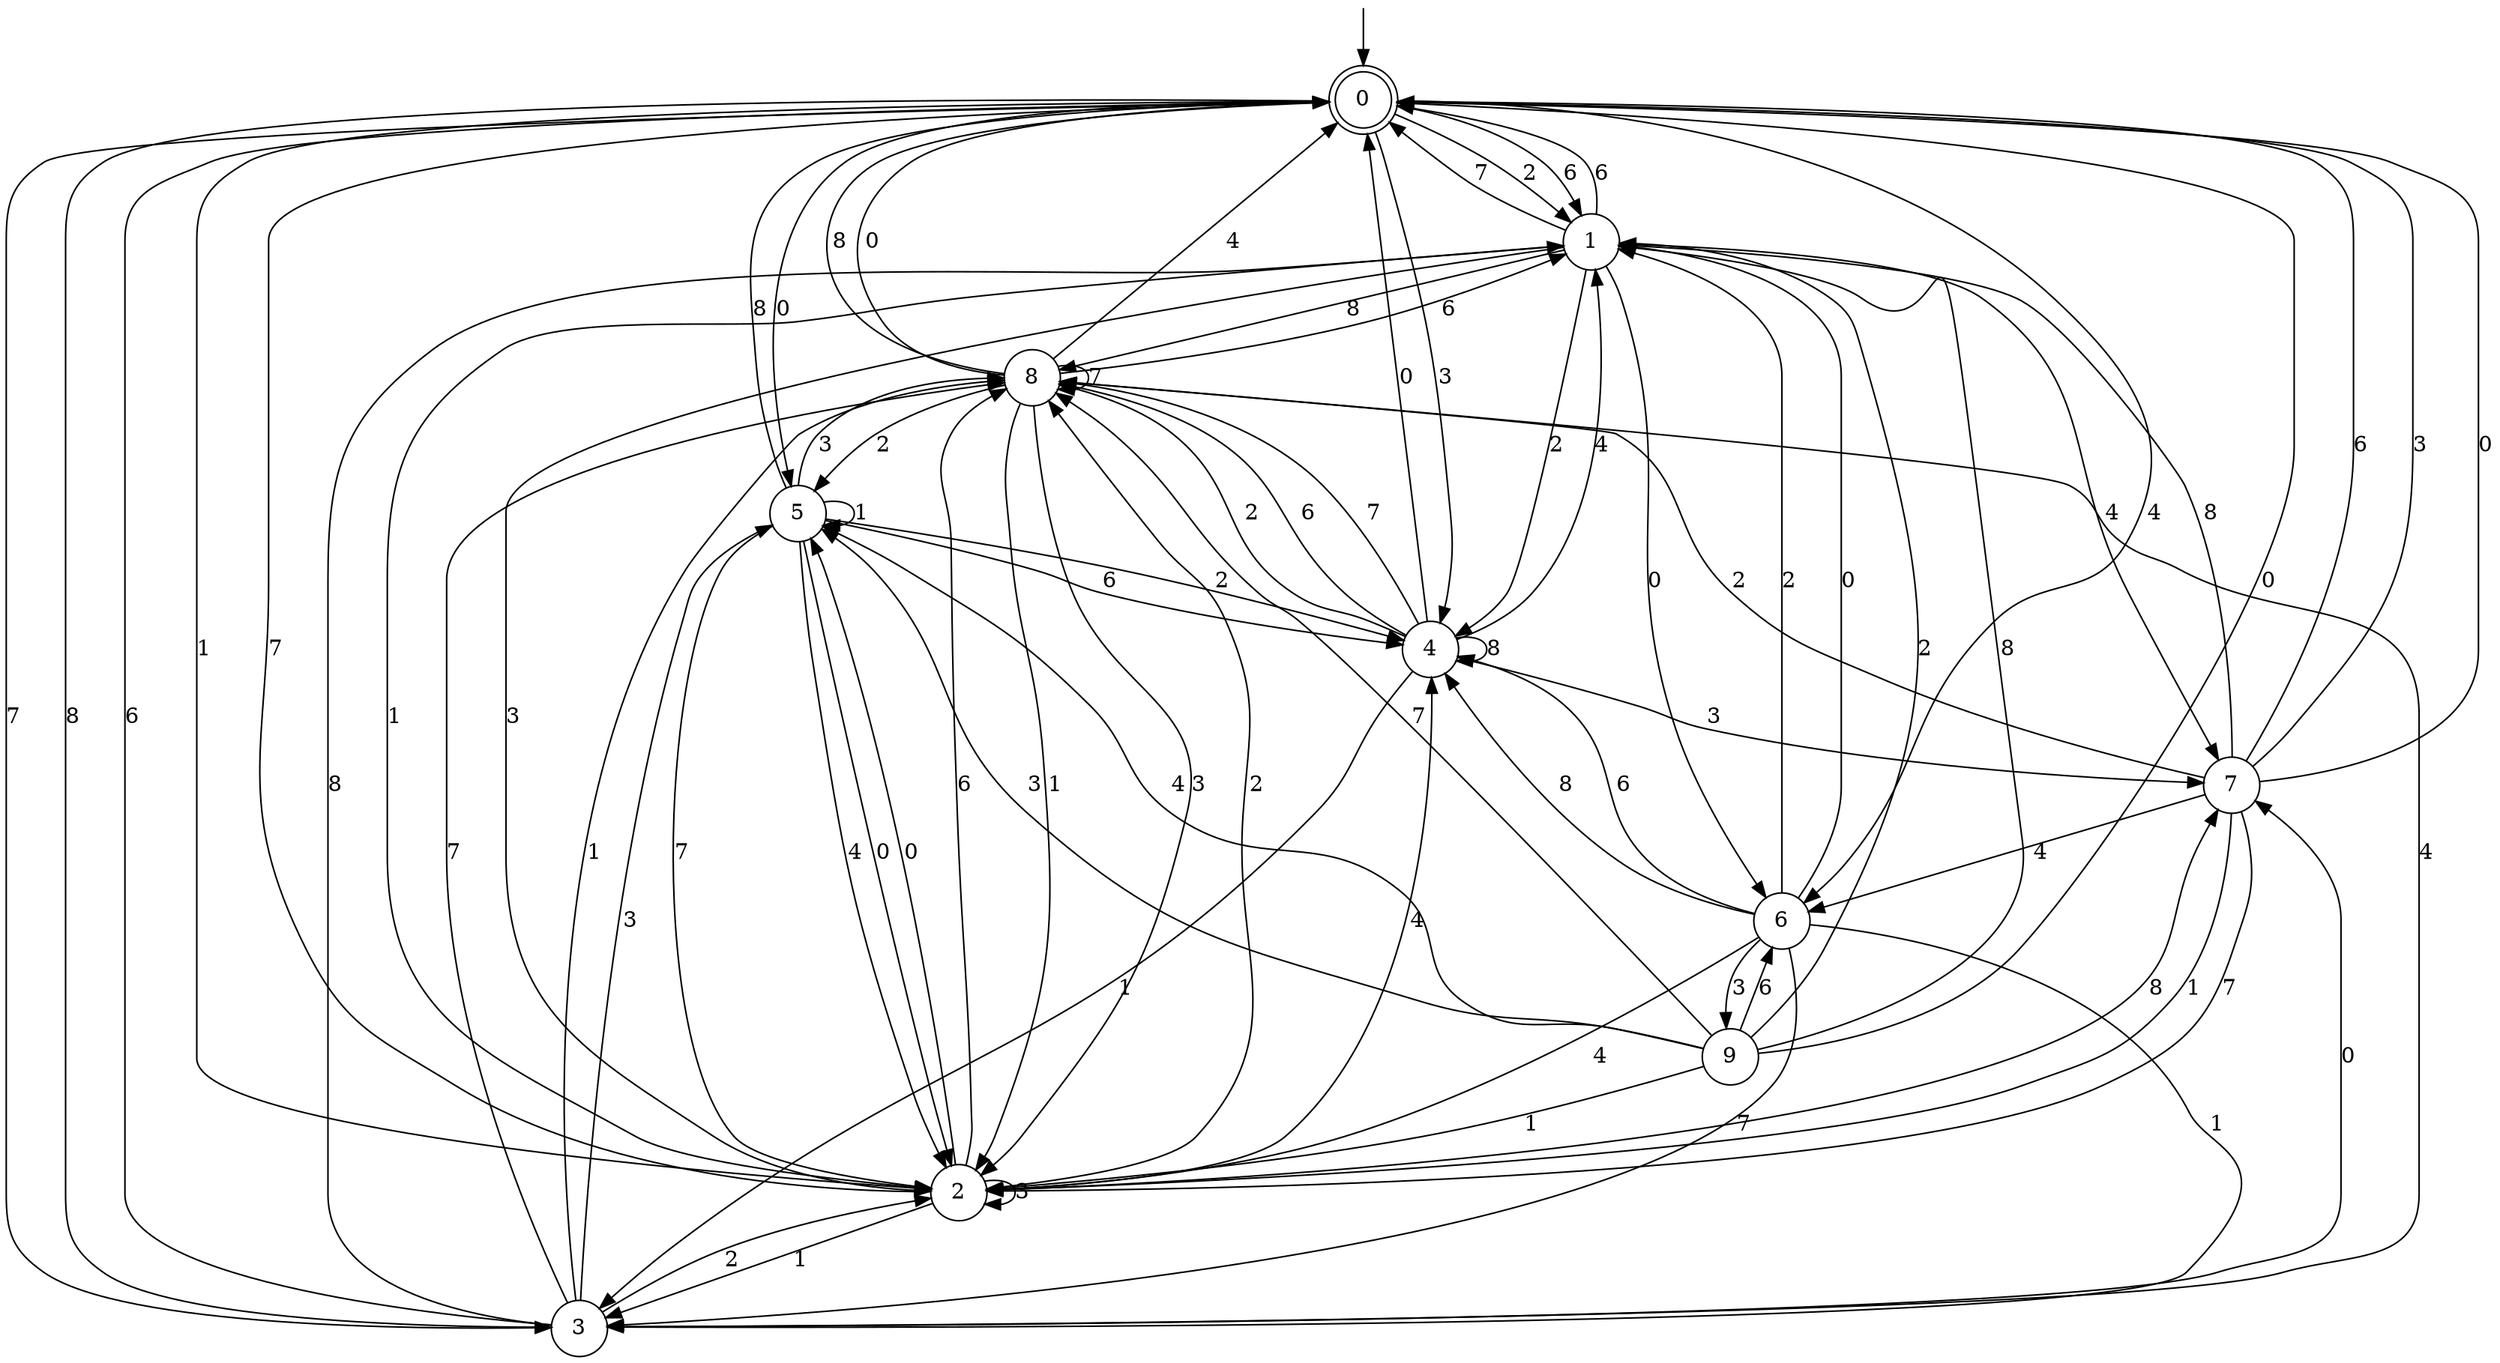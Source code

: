 digraph g {

	s0 [shape="doublecircle" label="0"];
	s1 [shape="circle" label="1"];
	s2 [shape="circle" label="2"];
	s3 [shape="circle" label="3"];
	s4 [shape="circle" label="4"];
	s5 [shape="circle" label="5"];
	s6 [shape="circle" label="6"];
	s7 [shape="circle" label="7"];
	s8 [shape="circle" label="8"];
	s9 [shape="circle" label="9"];
	s0 -> s1 [label="2"];
	s0 -> s2 [label="1"];
	s0 -> s1 [label="6"];
	s0 -> s3 [label="7"];
	s0 -> s4 [label="3"];
	s0 -> s5 [label="0"];
	s0 -> s6 [label="4"];
	s0 -> s3 [label="8"];
	s1 -> s4 [label="2"];
	s1 -> s2 [label="1"];
	s1 -> s0 [label="6"];
	s1 -> s0 [label="7"];
	s1 -> s2 [label="3"];
	s1 -> s6 [label="0"];
	s1 -> s7 [label="4"];
	s1 -> s8 [label="8"];
	s2 -> s8 [label="2"];
	s2 -> s3 [label="1"];
	s2 -> s8 [label="6"];
	s2 -> s0 [label="7"];
	s2 -> s2 [label="3"];
	s2 -> s5 [label="0"];
	s2 -> s4 [label="4"];
	s2 -> s7 [label="8"];
	s3 -> s2 [label="2"];
	s3 -> s8 [label="1"];
	s3 -> s0 [label="6"];
	s3 -> s8 [label="7"];
	s3 -> s5 [label="3"];
	s3 -> s7 [label="0"];
	s3 -> s8 [label="4"];
	s3 -> s1 [label="8"];
	s4 -> s8 [label="2"];
	s4 -> s3 [label="1"];
	s4 -> s8 [label="6"];
	s4 -> s8 [label="7"];
	s4 -> s7 [label="3"];
	s4 -> s0 [label="0"];
	s4 -> s1 [label="4"];
	s4 -> s4 [label="8"];
	s5 -> s4 [label="2"];
	s5 -> s5 [label="1"];
	s5 -> s4 [label="6"];
	s5 -> s2 [label="7"];
	s5 -> s8 [label="3"];
	s5 -> s2 [label="0"];
	s5 -> s2 [label="4"];
	s5 -> s0 [label="8"];
	s6 -> s1 [label="2"];
	s6 -> s3 [label="1"];
	s6 -> s4 [label="6"];
	s6 -> s3 [label="7"];
	s6 -> s9 [label="3"];
	s6 -> s1 [label="0"];
	s6 -> s2 [label="4"];
	s6 -> s4 [label="8"];
	s7 -> s8 [label="2"];
	s7 -> s2 [label="1"];
	s7 -> s0 [label="6"];
	s7 -> s2 [label="7"];
	s7 -> s0 [label="3"];
	s7 -> s0 [label="0"];
	s7 -> s6 [label="4"];
	s7 -> s1 [label="8"];
	s8 -> s5 [label="2"];
	s8 -> s2 [label="1"];
	s8 -> s1 [label="6"];
	s8 -> s8 [label="7"];
	s8 -> s2 [label="3"];
	s8 -> s0 [label="0"];
	s8 -> s0 [label="4"];
	s8 -> s0 [label="8"];
	s9 -> s1 [label="2"];
	s9 -> s2 [label="1"];
	s9 -> s6 [label="6"];
	s9 -> s8 [label="7"];
	s9 -> s5 [label="3"];
	s9 -> s0 [label="0"];
	s9 -> s5 [label="4"];
	s9 -> s1 [label="8"];

__start0 [label="" shape="none" width="0" height="0"];
__start0 -> s0;

}
